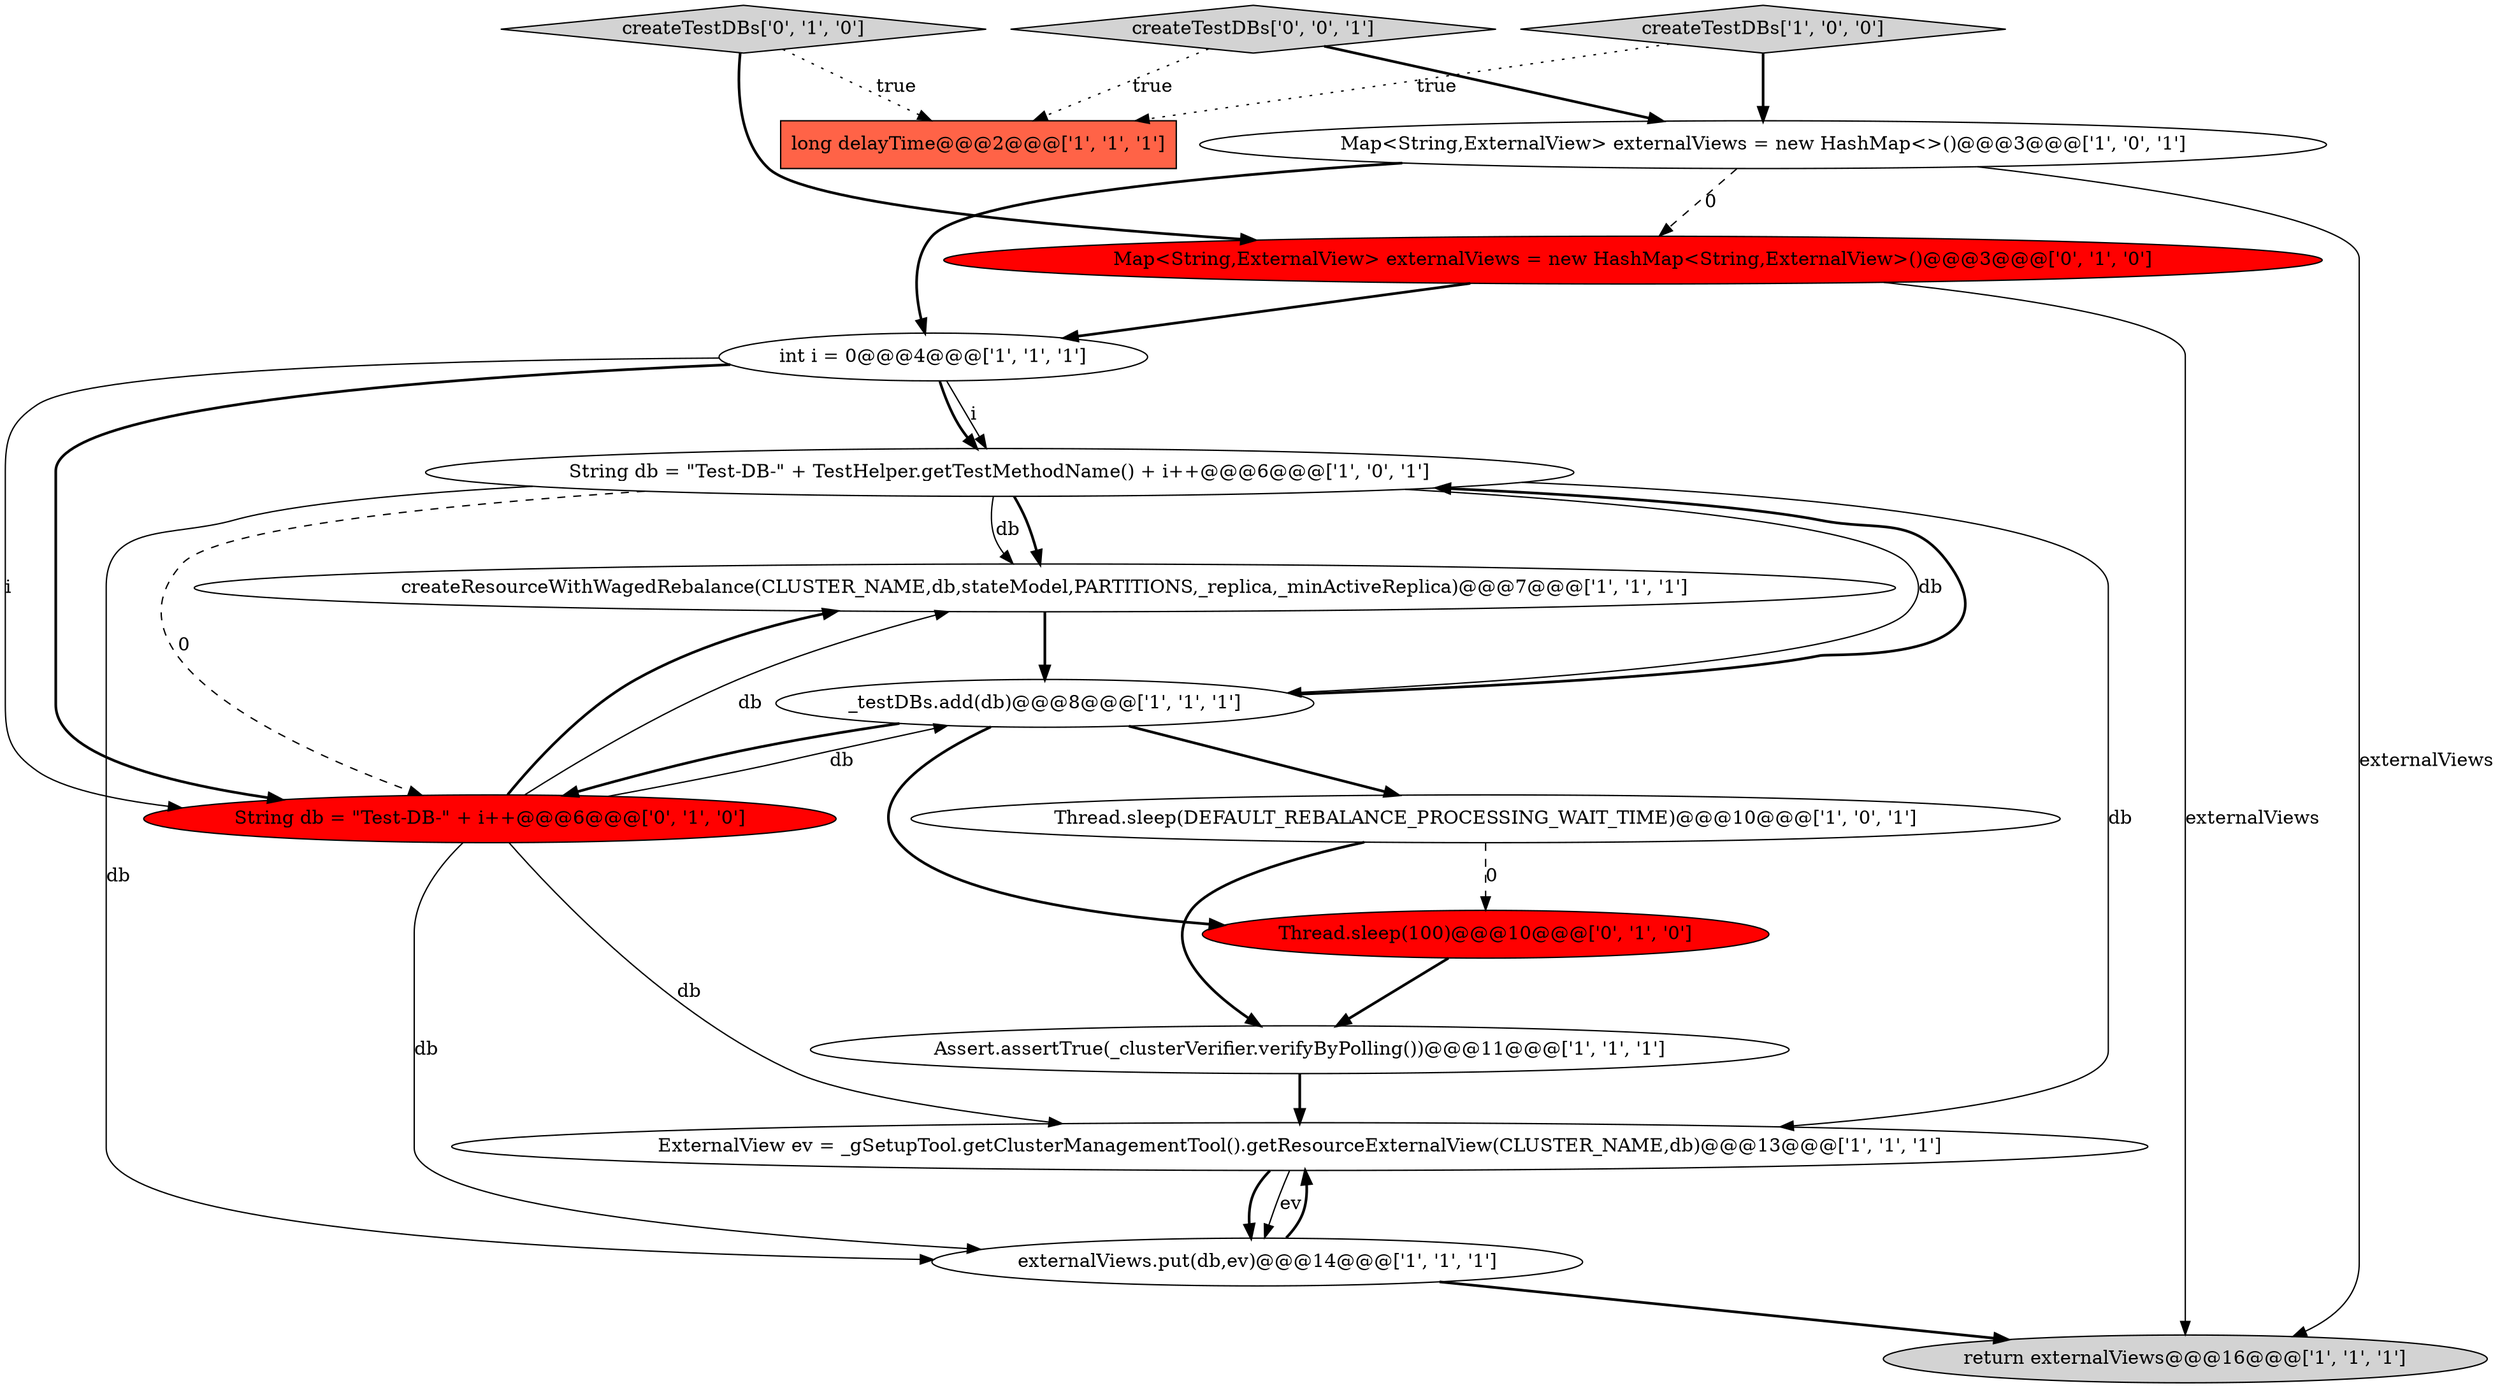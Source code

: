 digraph {
0 [style = filled, label = "return externalViews@@@16@@@['1', '1', '1']", fillcolor = lightgray, shape = ellipse image = "AAA0AAABBB1BBB"];
3 [style = filled, label = "Map<String,ExternalView> externalViews = new HashMap<>()@@@3@@@['1', '0', '1']", fillcolor = white, shape = ellipse image = "AAA0AAABBB1BBB"];
7 [style = filled, label = "String db = \"Test-DB-\" + TestHelper.getTestMethodName() + i++@@@6@@@['1', '0', '1']", fillcolor = white, shape = ellipse image = "AAA0AAABBB1BBB"];
11 [style = filled, label = "Thread.sleep(DEFAULT_REBALANCE_PROCESSING_WAIT_TIME)@@@10@@@['1', '0', '1']", fillcolor = white, shape = ellipse image = "AAA0AAABBB1BBB"];
2 [style = filled, label = "ExternalView ev = _gSetupTool.getClusterManagementTool().getResourceExternalView(CLUSTER_NAME,db)@@@13@@@['1', '1', '1']", fillcolor = white, shape = ellipse image = "AAA0AAABBB1BBB"];
9 [style = filled, label = "createTestDBs['1', '0', '0']", fillcolor = lightgray, shape = diamond image = "AAA0AAABBB1BBB"];
4 [style = filled, label = "long delayTime@@@2@@@['1', '1', '1']", fillcolor = tomato, shape = box image = "AAA0AAABBB1BBB"];
10 [style = filled, label = "Assert.assertTrue(_clusterVerifier.verifyByPolling())@@@11@@@['1', '1', '1']", fillcolor = white, shape = ellipse image = "AAA0AAABBB1BBB"];
12 [style = filled, label = "Map<String,ExternalView> externalViews = new HashMap<String,ExternalView>()@@@3@@@['0', '1', '0']", fillcolor = red, shape = ellipse image = "AAA1AAABBB2BBB"];
5 [style = filled, label = "int i = 0@@@4@@@['1', '1', '1']", fillcolor = white, shape = ellipse image = "AAA0AAABBB1BBB"];
1 [style = filled, label = "createResourceWithWagedRebalance(CLUSTER_NAME,db,stateModel,PARTITIONS,_replica,_minActiveReplica)@@@7@@@['1', '1', '1']", fillcolor = white, shape = ellipse image = "AAA0AAABBB1BBB"];
16 [style = filled, label = "createTestDBs['0', '0', '1']", fillcolor = lightgray, shape = diamond image = "AAA0AAABBB3BBB"];
6 [style = filled, label = "externalViews.put(db,ev)@@@14@@@['1', '1', '1']", fillcolor = white, shape = ellipse image = "AAA0AAABBB1BBB"];
8 [style = filled, label = "_testDBs.add(db)@@@8@@@['1', '1', '1']", fillcolor = white, shape = ellipse image = "AAA0AAABBB1BBB"];
13 [style = filled, label = "String db = \"Test-DB-\" + i++@@@6@@@['0', '1', '0']", fillcolor = red, shape = ellipse image = "AAA1AAABBB2BBB"];
15 [style = filled, label = "createTestDBs['0', '1', '0']", fillcolor = lightgray, shape = diamond image = "AAA0AAABBB2BBB"];
14 [style = filled, label = "Thread.sleep(100)@@@10@@@['0', '1', '0']", fillcolor = red, shape = ellipse image = "AAA1AAABBB2BBB"];
16->3 [style = bold, label=""];
7->8 [style = solid, label="db"];
7->1 [style = bold, label=""];
1->8 [style = bold, label=""];
12->5 [style = bold, label=""];
12->0 [style = solid, label="externalViews"];
13->2 [style = solid, label="db"];
2->6 [style = bold, label=""];
13->1 [style = solid, label="db"];
8->14 [style = bold, label=""];
14->10 [style = bold, label=""];
5->7 [style = solid, label="i"];
7->6 [style = solid, label="db"];
6->0 [style = bold, label=""];
5->13 [style = solid, label="i"];
16->4 [style = dotted, label="true"];
13->1 [style = bold, label=""];
2->6 [style = solid, label="ev"];
8->7 [style = bold, label=""];
15->4 [style = dotted, label="true"];
6->2 [style = bold, label=""];
7->2 [style = solid, label="db"];
13->6 [style = solid, label="db"];
3->5 [style = bold, label=""];
3->12 [style = dashed, label="0"];
11->10 [style = bold, label=""];
11->14 [style = dashed, label="0"];
5->13 [style = bold, label=""];
7->13 [style = dashed, label="0"];
13->8 [style = solid, label="db"];
9->4 [style = dotted, label="true"];
9->3 [style = bold, label=""];
5->7 [style = bold, label=""];
10->2 [style = bold, label=""];
15->12 [style = bold, label=""];
7->1 [style = solid, label="db"];
8->11 [style = bold, label=""];
3->0 [style = solid, label="externalViews"];
8->13 [style = bold, label=""];
}
